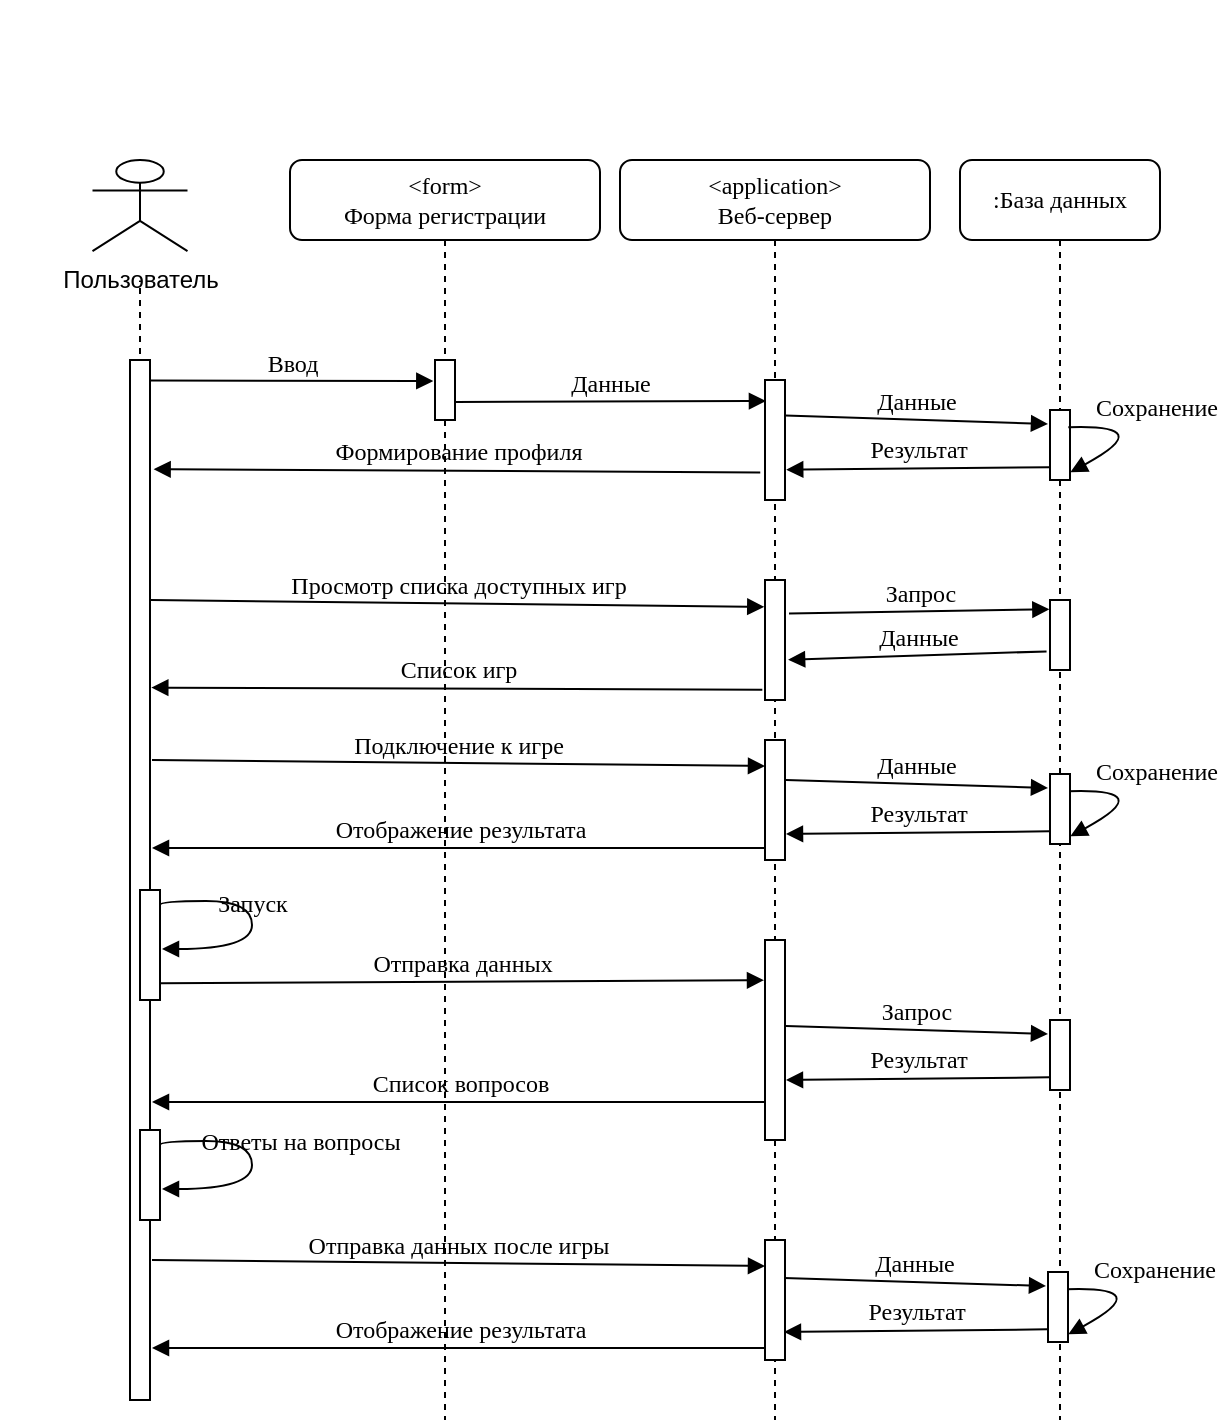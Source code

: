 <mxfile version="24.8.0">
  <diagram name="Page-1" id="13e1069c-82ec-6db2-03f1-153e76fe0fe0">
    <mxGraphModel dx="4037" dy="2013" grid="1" gridSize="10" guides="1" tooltips="1" connect="1" arrows="1" fold="1" page="1" pageScale="1" pageWidth="1100" pageHeight="850" background="none" math="0" shadow="0">
      <root>
        <mxCell id="0" />
        <mxCell id="1" parent="0" />
        <mxCell id="7baba1c4bc27f4b0-2" value="&amp;lt;form&amp;gt;&lt;div&gt;Форма регистрации&lt;/div&gt;" style="shape=umlLifeline;perimeter=lifelinePerimeter;whiteSpace=wrap;html=1;container=1;collapsible=0;recursiveResize=0;outlineConnect=0;rounded=1;shadow=0;comic=0;labelBackgroundColor=none;strokeWidth=1;fontFamily=Verdana;fontSize=12;align=center;" parent="1" vertex="1">
          <mxGeometry x="-985" y="60" width="155" height="630" as="geometry" />
        </mxCell>
        <mxCell id="qjtmpbxD_gbP4Yr7I6sx-84" value="Ввод" style="html=1;verticalAlign=bottom;endArrow=block;labelBackgroundColor=none;fontFamily=Verdana;fontSize=12;edgeStyle=elbowEdgeStyle;elbow=vertical;entryX=-0.085;entryY=0.375;entryDx=0;entryDy=0;entryPerimeter=0;" edge="1" parent="7baba1c4bc27f4b0-2" target="qjtmpbxD_gbP4Yr7I6sx-87">
          <mxGeometry relative="1" as="geometry">
            <mxPoint x="-70" y="110.21" as="sourcePoint" />
            <mxPoint x="65" y="110.21" as="targetPoint" />
          </mxGeometry>
        </mxCell>
        <mxCell id="qjtmpbxD_gbP4Yr7I6sx-87" value="" style="html=1;points=[];perimeter=orthogonalPerimeter;rounded=0;shadow=0;comic=0;labelBackgroundColor=none;strokeWidth=1;fontFamily=Verdana;fontSize=12;align=center;" vertex="1" parent="7baba1c4bc27f4b0-2">
          <mxGeometry x="72.5" y="100" width="10" height="30" as="geometry" />
        </mxCell>
        <mxCell id="qjtmpbxD_gbP4Yr7I6sx-98" value="Просмотр списка доступных игр" style="html=1;verticalAlign=bottom;endArrow=block;labelBackgroundColor=none;fontFamily=Verdana;fontSize=12;elbow=vertical;entryX=-0.037;entryY=0.224;entryDx=0;entryDy=0;entryPerimeter=0;" edge="1" parent="7baba1c4bc27f4b0-2" target="qjtmpbxD_gbP4Yr7I6sx-96">
          <mxGeometry relative="1" as="geometry">
            <mxPoint x="-69.5" y="220" as="sourcePoint" />
            <mxPoint x="235" y="220" as="targetPoint" />
          </mxGeometry>
        </mxCell>
        <mxCell id="7baba1c4bc27f4b0-7" value=":База данных" style="shape=umlLifeline;perimeter=lifelinePerimeter;whiteSpace=wrap;html=1;container=1;collapsible=0;recursiveResize=0;outlineConnect=0;rounded=1;shadow=0;comic=0;labelBackgroundColor=none;strokeWidth=1;fontFamily=Verdana;fontSize=12;align=center;" parent="1" vertex="1">
          <mxGeometry x="-650" y="60" width="100" height="630" as="geometry" />
        </mxCell>
        <mxCell id="qjtmpbxD_gbP4Yr7I6sx-88" value="" style="html=1;points=[];perimeter=orthogonalPerimeter;rounded=0;shadow=0;comic=0;labelBackgroundColor=none;strokeWidth=1;fontFamily=Verdana;fontSize=12;align=center;" vertex="1" parent="7baba1c4bc27f4b0-7">
          <mxGeometry x="45" y="125" width="10" height="35" as="geometry" />
        </mxCell>
        <mxCell id="qjtmpbxD_gbP4Yr7I6sx-91" value="Сохранение" style="html=1;verticalAlign=bottom;endArrow=block;labelBackgroundColor=none;fontFamily=Verdana;fontSize=12;elbow=vertical;edgeStyle=orthogonalEdgeStyle;curved=1;exitX=0.916;exitY=0.246;exitDx=0;exitDy=0;exitPerimeter=0;entryX=1.021;entryY=0.889;entryDx=0;entryDy=0;entryPerimeter=0;" edge="1" parent="7baba1c4bc27f4b0-7" source="qjtmpbxD_gbP4Yr7I6sx-88" target="qjtmpbxD_gbP4Yr7I6sx-88">
          <mxGeometry relative="1" as="geometry">
            <mxPoint x="60" y="140" as="sourcePoint" />
            <mxPoint x="45" y="179.04" as="targetPoint" />
            <Array as="points">
              <mxPoint x="100" y="132" />
            </Array>
          </mxGeometry>
        </mxCell>
        <mxCell id="qjtmpbxD_gbP4Yr7I6sx-99" value="" style="html=1;points=[];perimeter=orthogonalPerimeter;rounded=0;shadow=0;comic=0;labelBackgroundColor=none;strokeWidth=1;fontFamily=Verdana;fontSize=12;align=center;" vertex="1" parent="7baba1c4bc27f4b0-7">
          <mxGeometry x="45" y="220" width="10" height="35" as="geometry" />
        </mxCell>
        <mxCell id="qjtmpbxD_gbP4Yr7I6sx-128" value="Сохранение" style="html=1;verticalAlign=bottom;endArrow=block;labelBackgroundColor=none;fontFamily=Verdana;fontSize=12;elbow=vertical;edgeStyle=orthogonalEdgeStyle;curved=1;exitX=0.916;exitY=0.246;exitDx=0;exitDy=0;exitPerimeter=0;entryX=1.021;entryY=0.889;entryDx=0;entryDy=0;entryPerimeter=0;" edge="1" parent="7baba1c4bc27f4b0-7" source="qjtmpbxD_gbP4Yr7I6sx-129" target="qjtmpbxD_gbP4Yr7I6sx-129">
          <mxGeometry relative="1" as="geometry">
            <mxPoint x="60" y="322" as="sourcePoint" />
            <mxPoint x="45" y="361.04" as="targetPoint" />
            <Array as="points">
              <mxPoint x="100" y="314" />
            </Array>
          </mxGeometry>
        </mxCell>
        <mxCell id="qjtmpbxD_gbP4Yr7I6sx-129" value="" style="html=1;points=[];perimeter=orthogonalPerimeter;rounded=0;shadow=0;comic=0;labelBackgroundColor=none;strokeWidth=1;fontFamily=Verdana;fontSize=12;align=center;" vertex="1" parent="7baba1c4bc27f4b0-7">
          <mxGeometry x="45" y="307" width="10" height="35" as="geometry" />
        </mxCell>
        <mxCell id="qjtmpbxD_gbP4Yr7I6sx-130" value="Результат" style="html=1;verticalAlign=bottom;endArrow=block;labelBackgroundColor=none;fontFamily=Verdana;fontSize=12;elbow=vertical;exitX=-0.032;exitY=0.819;exitDx=0;exitDy=0;exitPerimeter=0;entryX=1.061;entryY=0.747;entryDx=0;entryDy=0;entryPerimeter=0;" edge="1" parent="7baba1c4bc27f4b0-7" source="qjtmpbxD_gbP4Yr7I6sx-129">
          <mxGeometry x="-0.003" relative="1" as="geometry">
            <mxPoint x="-77" y="320" as="sourcePoint" />
            <mxPoint x="-87" y="337" as="targetPoint" />
            <mxPoint as="offset" />
          </mxGeometry>
        </mxCell>
        <mxCell id="qjtmpbxD_gbP4Yr7I6sx-131" value="Данные" style="html=1;verticalAlign=bottom;endArrow=block;labelBackgroundColor=none;fontFamily=Verdana;fontSize=12;elbow=vertical;exitX=1.017;exitY=0.296;exitDx=0;exitDy=0;exitPerimeter=0;entryX=-0.1;entryY=0.2;entryDx=0;entryDy=0;entryPerimeter=0;" edge="1" parent="7baba1c4bc27f4b0-7" target="qjtmpbxD_gbP4Yr7I6sx-129">
          <mxGeometry relative="1" as="geometry">
            <mxPoint x="-87" y="310" as="sourcePoint" />
            <mxPoint x="339" y="292" as="targetPoint" />
          </mxGeometry>
        </mxCell>
        <mxCell id="qjtmpbxD_gbP4Yr7I6sx-140" value="" style="html=1;points=[];perimeter=orthogonalPerimeter;rounded=0;shadow=0;comic=0;labelBackgroundColor=none;strokeWidth=1;fontFamily=Verdana;fontSize=12;align=center;" vertex="1" parent="7baba1c4bc27f4b0-7">
          <mxGeometry x="45" y="430" width="10" height="35" as="geometry" />
        </mxCell>
        <mxCell id="qjtmpbxD_gbP4Yr7I6sx-141" value="Результат" style="html=1;verticalAlign=bottom;endArrow=block;labelBackgroundColor=none;fontFamily=Verdana;fontSize=12;elbow=vertical;exitX=-0.032;exitY=0.819;exitDx=0;exitDy=0;exitPerimeter=0;entryX=1.061;entryY=0.747;entryDx=0;entryDy=0;entryPerimeter=0;" edge="1" parent="7baba1c4bc27f4b0-7" source="qjtmpbxD_gbP4Yr7I6sx-140">
          <mxGeometry x="-0.003" relative="1" as="geometry">
            <mxPoint x="-77" y="443" as="sourcePoint" />
            <mxPoint x="-87" y="460" as="targetPoint" />
            <mxPoint as="offset" />
          </mxGeometry>
        </mxCell>
        <mxCell id="qjtmpbxD_gbP4Yr7I6sx-142" value="Запрос" style="html=1;verticalAlign=bottom;endArrow=block;labelBackgroundColor=none;fontFamily=Verdana;fontSize=12;elbow=vertical;exitX=1.017;exitY=0.296;exitDx=0;exitDy=0;exitPerimeter=0;entryX=-0.1;entryY=0.2;entryDx=0;entryDy=0;entryPerimeter=0;" edge="1" parent="7baba1c4bc27f4b0-7" target="qjtmpbxD_gbP4Yr7I6sx-140">
          <mxGeometry relative="1" as="geometry">
            <mxPoint x="-87" y="433" as="sourcePoint" />
            <mxPoint x="339" y="415" as="targetPoint" />
          </mxGeometry>
        </mxCell>
        <mxCell id="qjtmpbxD_gbP4Yr7I6sx-114" value="Сохранение" style="html=1;verticalAlign=bottom;endArrow=block;labelBackgroundColor=none;fontFamily=Verdana;fontSize=12;elbow=vertical;edgeStyle=orthogonalEdgeStyle;curved=1;exitX=0.916;exitY=0.246;exitDx=0;exitDy=0;exitPerimeter=0;entryX=1.021;entryY=0.889;entryDx=0;entryDy=0;entryPerimeter=0;" edge="1" source="qjtmpbxD_gbP4Yr7I6sx-115" target="qjtmpbxD_gbP4Yr7I6sx-115" parent="7baba1c4bc27f4b0-7">
          <mxGeometry relative="1" as="geometry">
            <mxPoint x="59" y="571" as="sourcePoint" />
            <mxPoint x="44" y="610.04" as="targetPoint" />
            <Array as="points">
              <mxPoint x="99" y="563" />
            </Array>
          </mxGeometry>
        </mxCell>
        <mxCell id="qjtmpbxD_gbP4Yr7I6sx-115" value="" style="html=1;points=[];perimeter=orthogonalPerimeter;rounded=0;shadow=0;comic=0;labelBackgroundColor=none;strokeWidth=1;fontFamily=Verdana;fontSize=12;align=center;" vertex="1" parent="7baba1c4bc27f4b0-7">
          <mxGeometry x="44" y="556" width="10" height="35" as="geometry" />
        </mxCell>
        <mxCell id="qjtmpbxD_gbP4Yr7I6sx-116" value="Результат" style="html=1;verticalAlign=bottom;endArrow=block;labelBackgroundColor=none;fontFamily=Verdana;fontSize=12;elbow=vertical;exitX=-0.032;exitY=0.819;exitDx=0;exitDy=0;exitPerimeter=0;entryX=1.061;entryY=0.747;entryDx=0;entryDy=0;entryPerimeter=0;" edge="1" source="qjtmpbxD_gbP4Yr7I6sx-115" parent="7baba1c4bc27f4b0-7">
          <mxGeometry x="-0.003" relative="1" as="geometry">
            <mxPoint x="-78" y="569" as="sourcePoint" />
            <mxPoint x="-88" y="586" as="targetPoint" />
            <mxPoint as="offset" />
          </mxGeometry>
        </mxCell>
        <mxCell id="qjtmpbxD_gbP4Yr7I6sx-117" value="Данные" style="html=1;verticalAlign=bottom;endArrow=block;labelBackgroundColor=none;fontFamily=Verdana;fontSize=12;elbow=vertical;exitX=1.017;exitY=0.296;exitDx=0;exitDy=0;exitPerimeter=0;entryX=-0.1;entryY=0.2;entryDx=0;entryDy=0;entryPerimeter=0;" edge="1" target="qjtmpbxD_gbP4Yr7I6sx-115" parent="7baba1c4bc27f4b0-7">
          <mxGeometry relative="1" as="geometry">
            <mxPoint x="-88" y="559" as="sourcePoint" />
            <mxPoint x="338" y="541" as="targetPoint" />
          </mxGeometry>
        </mxCell>
        <mxCell id="7baba1c4bc27f4b0-8" value=":Object" style="shape=umlLifeline;perimeter=lifelinePerimeter;whiteSpace=wrap;html=1;container=1;collapsible=0;recursiveResize=0;outlineConnect=0;rounded=1;shadow=0;comic=0;labelBackgroundColor=none;strokeWidth=1;fontFamily=Verdana;fontSize=12;align=center;" parent="1" vertex="1">
          <mxGeometry x="-1125" y="60" width="130" height="620" as="geometry" />
        </mxCell>
        <mxCell id="7baba1c4bc27f4b0-9" value="" style="html=1;points=[];perimeter=orthogonalPerimeter;rounded=0;shadow=0;comic=0;labelBackgroundColor=none;strokeWidth=1;fontFamily=Verdana;fontSize=12;align=center;" parent="7baba1c4bc27f4b0-8" vertex="1">
          <mxGeometry x="60" y="100" width="10" height="520" as="geometry" />
        </mxCell>
        <mxCell id="qjtmpbxD_gbP4Yr7I6sx-134" value="" style="html=1;points=[];perimeter=orthogonalPerimeter;rounded=0;shadow=0;comic=0;labelBackgroundColor=none;strokeWidth=1;fontFamily=Verdana;fontSize=12;align=center;" vertex="1" parent="7baba1c4bc27f4b0-8">
          <mxGeometry x="65" y="365" width="10" height="55" as="geometry" />
        </mxCell>
        <mxCell id="qjtmpbxD_gbP4Yr7I6sx-135" value="Запуск" style="html=1;verticalAlign=bottom;endArrow=block;labelBackgroundColor=none;fontFamily=Verdana;fontSize=12;elbow=vertical;edgeStyle=orthogonalEdgeStyle;curved=1;exitX=0.916;exitY=0.246;exitDx=0;exitDy=0;exitPerimeter=0;entryX=1.021;entryY=0.889;entryDx=0;entryDy=0;entryPerimeter=0;" edge="1" parent="7baba1c4bc27f4b0-8">
          <mxGeometry relative="1" as="geometry">
            <mxPoint x="75" y="372.5" as="sourcePoint" />
            <mxPoint x="76" y="394.5" as="targetPoint" />
            <Array as="points">
              <mxPoint x="121" y="370.5" />
            </Array>
          </mxGeometry>
        </mxCell>
        <mxCell id="qjtmpbxD_gbP4Yr7I6sx-143" value="" style="html=1;points=[];perimeter=orthogonalPerimeter;rounded=0;shadow=0;comic=0;labelBackgroundColor=none;strokeWidth=1;fontFamily=Verdana;fontSize=12;align=center;" vertex="1" parent="7baba1c4bc27f4b0-8">
          <mxGeometry x="65" y="485" width="10" height="45" as="geometry" />
        </mxCell>
        <mxCell id="qjtmpbxD_gbP4Yr7I6sx-144" value="Ответы на вопросы" style="html=1;verticalAlign=bottom;endArrow=block;labelBackgroundColor=none;fontFamily=Verdana;fontSize=12;elbow=vertical;edgeStyle=orthogonalEdgeStyle;curved=1;exitX=0.916;exitY=0.246;exitDx=0;exitDy=0;exitPerimeter=0;entryX=1.021;entryY=0.889;entryDx=0;entryDy=0;entryPerimeter=0;" edge="1" parent="7baba1c4bc27f4b0-8">
          <mxGeometry x="-0.018" y="24" relative="1" as="geometry">
            <mxPoint x="75" y="492.5" as="sourcePoint" />
            <mxPoint x="76" y="514.5" as="targetPoint" />
            <Array as="points">
              <mxPoint x="121" y="490.5" />
            </Array>
            <mxPoint as="offset" />
          </mxGeometry>
        </mxCell>
        <mxCell id="qjtmpbxD_gbP4Yr7I6sx-5" value="" style="whiteSpace=wrap;html=1;aspect=fixed;strokeWidth=0;strokeColor=#FFFFFF;" vertex="1" parent="1">
          <mxGeometry x="-1130" y="-20" width="140" height="140" as="geometry" />
        </mxCell>
        <mxCell id="qjtmpbxD_gbP4Yr7I6sx-6" value="Пользователь" style="shape=umlActor;verticalLabelPosition=bottom;verticalAlign=top;html=1;outlineConnect=0;" vertex="1" parent="1">
          <mxGeometry x="-1083.75" y="60" width="47.5" height="45.6" as="geometry" />
        </mxCell>
        <mxCell id="qjtmpbxD_gbP4Yr7I6sx-85" value="&amp;lt;application&amp;gt;&lt;div&gt;Веб-сервер&lt;/div&gt;" style="shape=umlLifeline;perimeter=lifelinePerimeter;whiteSpace=wrap;html=1;container=1;collapsible=0;recursiveResize=0;outlineConnect=0;rounded=1;shadow=0;comic=0;labelBackgroundColor=none;strokeWidth=1;fontFamily=Verdana;fontSize=12;align=center;" vertex="1" parent="1">
          <mxGeometry x="-820" y="60" width="155" height="630" as="geometry" />
        </mxCell>
        <mxCell id="qjtmpbxD_gbP4Yr7I6sx-90" value="" style="html=1;points=[];perimeter=orthogonalPerimeter;rounded=0;shadow=0;comic=0;labelBackgroundColor=none;strokeWidth=1;fontFamily=Verdana;fontSize=12;align=center;" vertex="1" parent="qjtmpbxD_gbP4Yr7I6sx-85">
          <mxGeometry x="72.5" y="110" width="10" height="60" as="geometry" />
        </mxCell>
        <mxCell id="qjtmpbxD_gbP4Yr7I6sx-96" value="" style="html=1;points=[];perimeter=orthogonalPerimeter;rounded=0;shadow=0;comic=0;labelBackgroundColor=none;strokeWidth=1;fontFamily=Verdana;fontSize=12;align=center;" vertex="1" parent="qjtmpbxD_gbP4Yr7I6sx-85">
          <mxGeometry x="72.5" y="210" width="10" height="60" as="geometry" />
        </mxCell>
        <mxCell id="qjtmpbxD_gbP4Yr7I6sx-104" value="" style="html=1;points=[];perimeter=orthogonalPerimeter;rounded=0;shadow=0;comic=0;labelBackgroundColor=none;strokeWidth=1;fontFamily=Verdana;fontSize=12;align=center;" vertex="1" parent="qjtmpbxD_gbP4Yr7I6sx-85">
          <mxGeometry x="72.5" y="290" width="10" height="60" as="geometry" />
        </mxCell>
        <mxCell id="qjtmpbxD_gbP4Yr7I6sx-137" value="" style="html=1;points=[];perimeter=orthogonalPerimeter;rounded=0;shadow=0;comic=0;labelBackgroundColor=none;strokeWidth=1;fontFamily=Verdana;fontSize=12;align=center;" vertex="1" parent="qjtmpbxD_gbP4Yr7I6sx-85">
          <mxGeometry x="72.5" y="390" width="10" height="100" as="geometry" />
        </mxCell>
        <mxCell id="qjtmpbxD_gbP4Yr7I6sx-145" value="" style="html=1;points=[];perimeter=orthogonalPerimeter;rounded=0;shadow=0;comic=0;labelBackgroundColor=none;strokeWidth=1;fontFamily=Verdana;fontSize=12;align=center;" vertex="1" parent="qjtmpbxD_gbP4Yr7I6sx-85">
          <mxGeometry x="72.5" y="540" width="10" height="60" as="geometry" />
        </mxCell>
        <mxCell id="qjtmpbxD_gbP4Yr7I6sx-146" value="Отправка данных после игры" style="html=1;verticalAlign=bottom;endArrow=block;labelBackgroundColor=none;fontFamily=Verdana;fontSize=12;elbow=vertical;entryX=-0.037;entryY=0.224;entryDx=0;entryDy=0;entryPerimeter=0;" edge="1" parent="qjtmpbxD_gbP4Yr7I6sx-85">
          <mxGeometry relative="1" as="geometry">
            <mxPoint x="-234" y="550" as="sourcePoint" />
            <mxPoint x="72.5" y="553" as="targetPoint" />
          </mxGeometry>
        </mxCell>
        <mxCell id="qjtmpbxD_gbP4Yr7I6sx-147" value="Отображение результата" style="html=1;verticalAlign=bottom;endArrow=block;labelBackgroundColor=none;fontFamily=Verdana;fontSize=12;elbow=vertical;exitX=-0.135;exitY=0.914;exitDx=0;exitDy=0;exitPerimeter=0;entryX=0.986;entryY=0.375;entryDx=0;entryDy=0;entryPerimeter=0;" edge="1" parent="qjtmpbxD_gbP4Yr7I6sx-85">
          <mxGeometry x="-0.003" relative="1" as="geometry">
            <mxPoint x="72" y="594" as="sourcePoint" />
            <mxPoint x="-234" y="594" as="targetPoint" />
            <mxPoint as="offset" />
          </mxGeometry>
        </mxCell>
        <mxCell id="qjtmpbxD_gbP4Yr7I6sx-86" value="Данные" style="html=1;verticalAlign=bottom;endArrow=block;labelBackgroundColor=none;fontFamily=Verdana;fontSize=12;elbow=vertical;entryX=0.047;entryY=0.175;entryDx=0;entryDy=0;entryPerimeter=0;" edge="1" parent="1" target="qjtmpbxD_gbP4Yr7I6sx-90">
          <mxGeometry relative="1" as="geometry">
            <mxPoint x="-902" y="181" as="sourcePoint" />
            <mxPoint x="-750" y="181" as="targetPoint" />
          </mxGeometry>
        </mxCell>
        <mxCell id="qjtmpbxD_gbP4Yr7I6sx-89" value="Данные" style="html=1;verticalAlign=bottom;endArrow=block;labelBackgroundColor=none;fontFamily=Verdana;fontSize=12;elbow=vertical;exitX=1.017;exitY=0.296;exitDx=0;exitDy=0;exitPerimeter=0;entryX=-0.1;entryY=0.2;entryDx=0;entryDy=0;entryPerimeter=0;" edge="1" parent="1" source="qjtmpbxD_gbP4Yr7I6sx-90" target="qjtmpbxD_gbP4Yr7I6sx-88">
          <mxGeometry relative="1" as="geometry">
            <mxPoint x="-470" y="170" as="sourcePoint" />
            <mxPoint x="-311" y="170" as="targetPoint" />
          </mxGeometry>
        </mxCell>
        <mxCell id="qjtmpbxD_gbP4Yr7I6sx-94" value="Результат" style="html=1;verticalAlign=bottom;endArrow=block;labelBackgroundColor=none;fontFamily=Verdana;fontSize=12;elbow=vertical;exitX=-0.032;exitY=0.819;exitDx=0;exitDy=0;exitPerimeter=0;entryX=1.061;entryY=0.747;entryDx=0;entryDy=0;entryPerimeter=0;" edge="1" parent="1" source="qjtmpbxD_gbP4Yr7I6sx-88" target="qjtmpbxD_gbP4Yr7I6sx-90">
          <mxGeometry x="-0.003" relative="1" as="geometry">
            <mxPoint x="-727" y="198" as="sourcePoint" />
            <mxPoint x="-740" y="210" as="targetPoint" />
            <mxPoint as="offset" />
          </mxGeometry>
        </mxCell>
        <mxCell id="qjtmpbxD_gbP4Yr7I6sx-95" value="Формирование профиля" style="html=1;verticalAlign=bottom;endArrow=block;labelBackgroundColor=none;fontFamily=Verdana;fontSize=12;elbow=vertical;exitX=-0.238;exitY=0.77;exitDx=0;exitDy=0;exitPerimeter=0;entryX=1.182;entryY=0.105;entryDx=0;entryDy=0;entryPerimeter=0;" edge="1" parent="1" source="qjtmpbxD_gbP4Yr7I6sx-90" target="7baba1c4bc27f4b0-9">
          <mxGeometry relative="1" as="geometry">
            <mxPoint x="-892" y="191" as="sourcePoint" />
            <mxPoint x="-737" y="191" as="targetPoint" />
          </mxGeometry>
        </mxCell>
        <mxCell id="qjtmpbxD_gbP4Yr7I6sx-100" value="Запрос" style="html=1;verticalAlign=bottom;endArrow=block;labelBackgroundColor=none;fontFamily=Verdana;fontSize=12;elbow=vertical;entryX=-0.032;entryY=0.133;entryDx=0;entryDy=0;entryPerimeter=0;exitX=1.201;exitY=0.279;exitDx=0;exitDy=0;exitPerimeter=0;" edge="1" parent="1" source="qjtmpbxD_gbP4Yr7I6sx-96" target="qjtmpbxD_gbP4Yr7I6sx-99">
          <mxGeometry relative="1" as="geometry">
            <mxPoint x="-740" y="290" as="sourcePoint" />
            <mxPoint x="-585" y="290" as="targetPoint" />
          </mxGeometry>
        </mxCell>
        <mxCell id="qjtmpbxD_gbP4Yr7I6sx-101" value="Данные" style="html=1;verticalAlign=bottom;endArrow=block;labelBackgroundColor=none;fontFamily=Verdana;fontSize=12;elbow=vertical;exitX=-0.172;exitY=0.734;exitDx=0;exitDy=0;exitPerimeter=0;entryX=1.155;entryY=0.665;entryDx=0;entryDy=0;entryPerimeter=0;" edge="1" parent="1" source="qjtmpbxD_gbP4Yr7I6sx-99" target="qjtmpbxD_gbP4Yr7I6sx-96">
          <mxGeometry x="-0.003" relative="1" as="geometry">
            <mxPoint x="-595" y="224" as="sourcePoint" />
            <mxPoint x="-730" y="306" as="targetPoint" />
            <mxPoint as="offset" />
          </mxGeometry>
        </mxCell>
        <mxCell id="qjtmpbxD_gbP4Yr7I6sx-103" value="Список игр" style="html=1;verticalAlign=bottom;endArrow=block;labelBackgroundColor=none;fontFamily=Verdana;fontSize=12;elbow=vertical;exitX=-0.135;exitY=0.914;exitDx=0;exitDy=0;exitPerimeter=0;entryX=1.065;entryY=0.315;entryDx=0;entryDy=0;entryPerimeter=0;" edge="1" parent="1" source="qjtmpbxD_gbP4Yr7I6sx-96" target="7baba1c4bc27f4b0-9">
          <mxGeometry x="-0.003" relative="1" as="geometry">
            <mxPoint x="-597" y="316" as="sourcePoint" />
            <mxPoint x="-1050" y="325" as="targetPoint" />
            <mxPoint as="offset" />
          </mxGeometry>
        </mxCell>
        <mxCell id="qjtmpbxD_gbP4Yr7I6sx-105" value="Подключение к игре" style="html=1;verticalAlign=bottom;endArrow=block;labelBackgroundColor=none;fontFamily=Verdana;fontSize=12;elbow=vertical;entryX=-0.037;entryY=0.224;entryDx=0;entryDy=0;entryPerimeter=0;" edge="1" parent="1">
          <mxGeometry relative="1" as="geometry">
            <mxPoint x="-1054" y="360" as="sourcePoint" />
            <mxPoint x="-747.5" y="363" as="targetPoint" />
          </mxGeometry>
        </mxCell>
        <mxCell id="qjtmpbxD_gbP4Yr7I6sx-132" value="Отображение результата" style="html=1;verticalAlign=bottom;endArrow=block;labelBackgroundColor=none;fontFamily=Verdana;fontSize=12;elbow=vertical;exitX=-0.135;exitY=0.914;exitDx=0;exitDy=0;exitPerimeter=0;entryX=0.986;entryY=0.375;entryDx=0;entryDy=0;entryPerimeter=0;" edge="1" parent="1">
          <mxGeometry x="-0.003" relative="1" as="geometry">
            <mxPoint x="-748" y="404" as="sourcePoint" />
            <mxPoint x="-1054" y="404" as="targetPoint" />
            <mxPoint as="offset" />
          </mxGeometry>
        </mxCell>
        <mxCell id="qjtmpbxD_gbP4Yr7I6sx-136" value="Отправка данных" style="html=1;verticalAlign=bottom;endArrow=block;labelBackgroundColor=none;fontFamily=Verdana;fontSize=12;elbow=vertical;exitX=1.033;exitY=0.848;exitDx=0;exitDy=0;exitPerimeter=0;entryX=-0.05;entryY=0.201;entryDx=0;entryDy=0;entryPerimeter=0;" edge="1" parent="1" source="qjtmpbxD_gbP4Yr7I6sx-134" target="qjtmpbxD_gbP4Yr7I6sx-137">
          <mxGeometry relative="1" as="geometry">
            <mxPoint x="-1044" y="370" as="sourcePoint" />
            <mxPoint x="-750" y="472" as="targetPoint" />
          </mxGeometry>
        </mxCell>
        <mxCell id="qjtmpbxD_gbP4Yr7I6sx-138" value="Список вопросов" style="html=1;verticalAlign=bottom;endArrow=block;labelBackgroundColor=none;fontFamily=Verdana;fontSize=12;elbow=vertical;exitX=-0.135;exitY=0.914;exitDx=0;exitDy=0;exitPerimeter=0;entryX=0.986;entryY=0.375;entryDx=0;entryDy=0;entryPerimeter=0;" edge="1" parent="1">
          <mxGeometry x="-0.003" relative="1" as="geometry">
            <mxPoint x="-748" y="531" as="sourcePoint" />
            <mxPoint x="-1054" y="531" as="targetPoint" />
            <mxPoint as="offset" />
          </mxGeometry>
        </mxCell>
      </root>
    </mxGraphModel>
  </diagram>
</mxfile>
